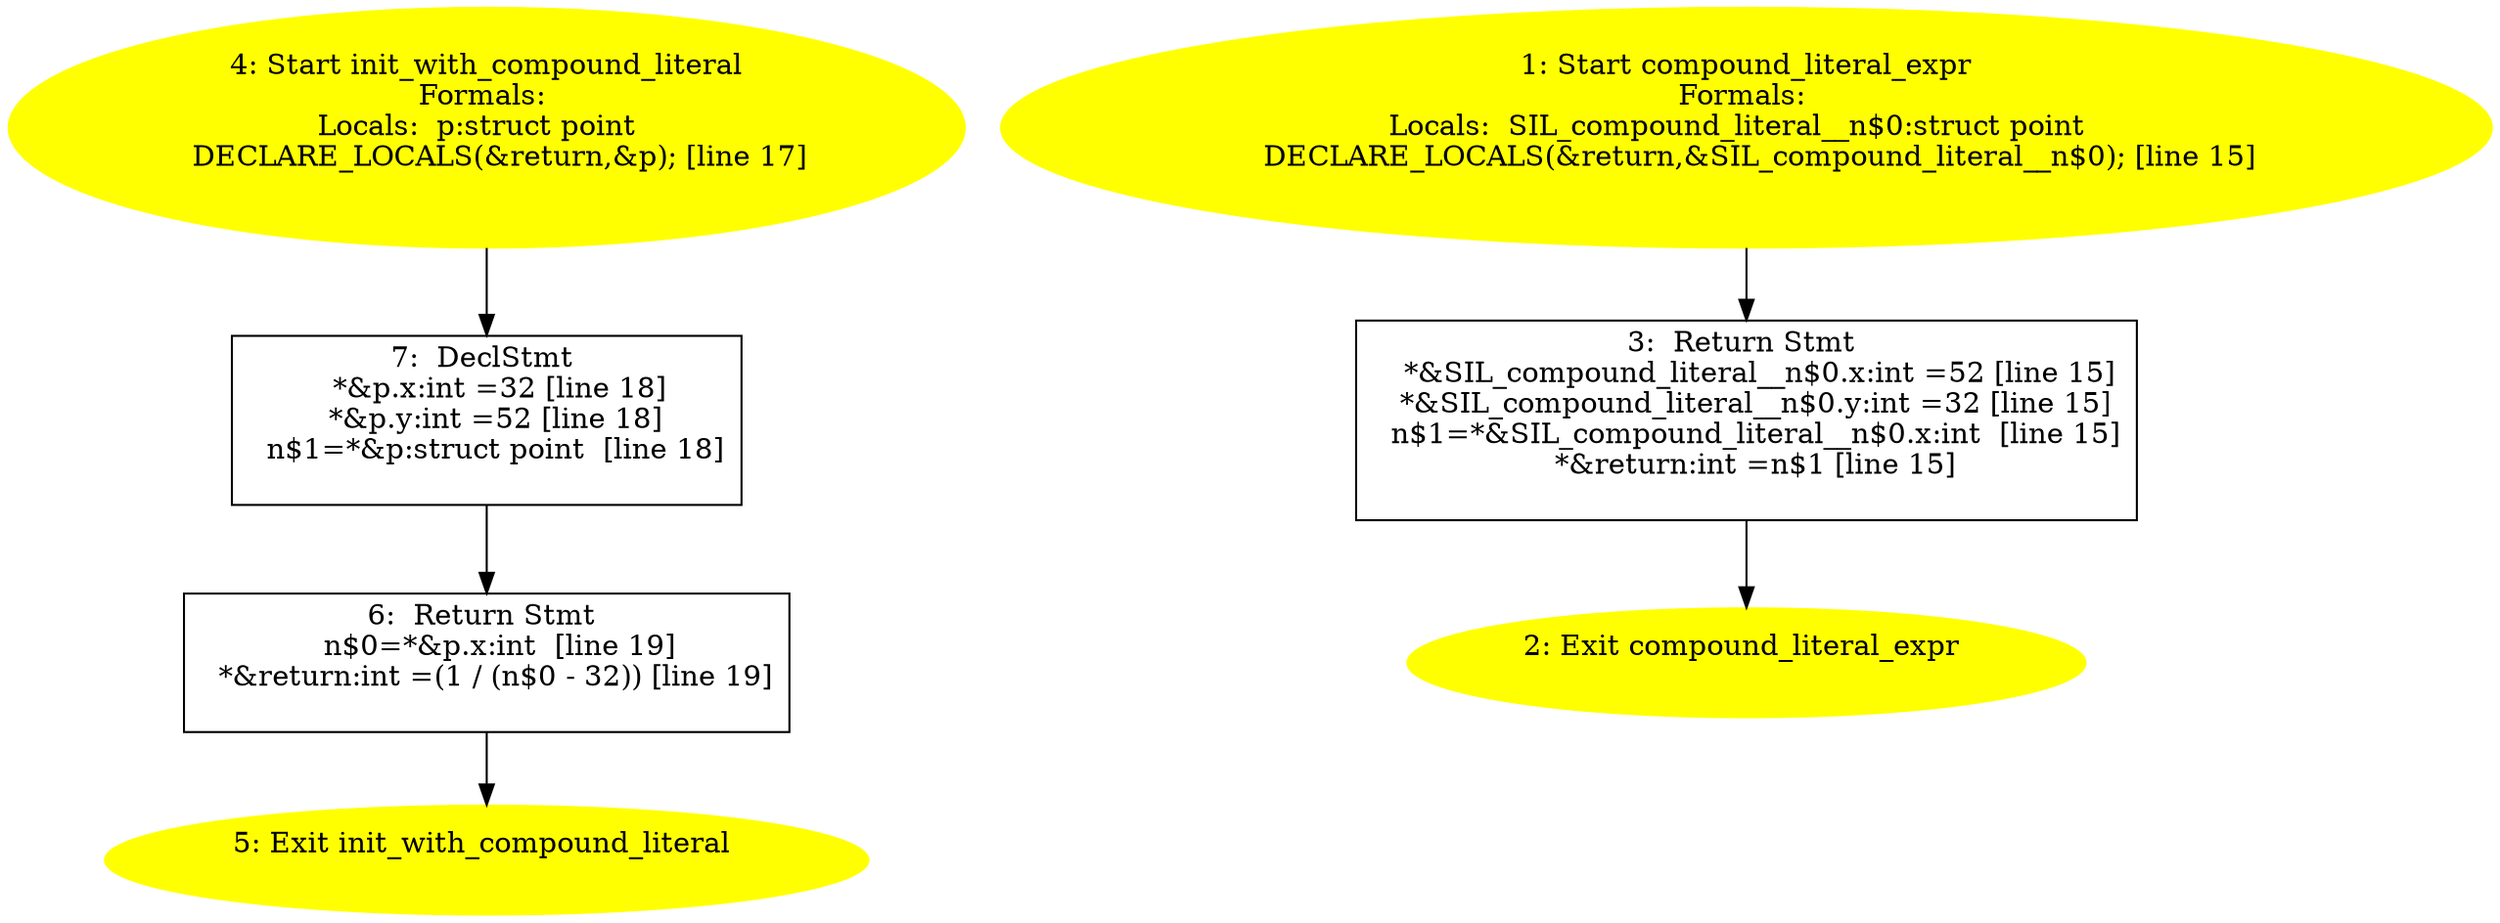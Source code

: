 /* @generated */
digraph iCFG {
7 [label="7:  DeclStmt \n   *&p.x:int =32 [line 18]\n  *&p.y:int =52 [line 18]\n  n$1=*&p:struct point  [line 18]\n " shape="box"]
	

	 7 -> 6 ;
6 [label="6:  Return Stmt \n   n$0=*&p.x:int  [line 19]\n  *&return:int =(1 / (n$0 - 32)) [line 19]\n " shape="box"]
	

	 6 -> 5 ;
5 [label="5: Exit init_with_compound_literal \n  " color=yellow style=filled]
	

4 [label="4: Start init_with_compound_literal\nFormals: \nLocals:  p:struct point  \n   DECLARE_LOCALS(&return,&p); [line 17]\n " color=yellow style=filled]
	

	 4 -> 7 ;
3 [label="3:  Return Stmt \n   *&SIL_compound_literal__n$0.x:int =52 [line 15]\n  *&SIL_compound_literal__n$0.y:int =32 [line 15]\n  n$1=*&SIL_compound_literal__n$0.x:int  [line 15]\n  *&return:int =n$1 [line 15]\n " shape="box"]
	

	 3 -> 2 ;
2 [label="2: Exit compound_literal_expr \n  " color=yellow style=filled]
	

1 [label="1: Start compound_literal_expr\nFormals: \nLocals:  SIL_compound_literal__n$0:struct point  \n   DECLARE_LOCALS(&return,&SIL_compound_literal__n$0); [line 15]\n " color=yellow style=filled]
	

	 1 -> 3 ;
}
